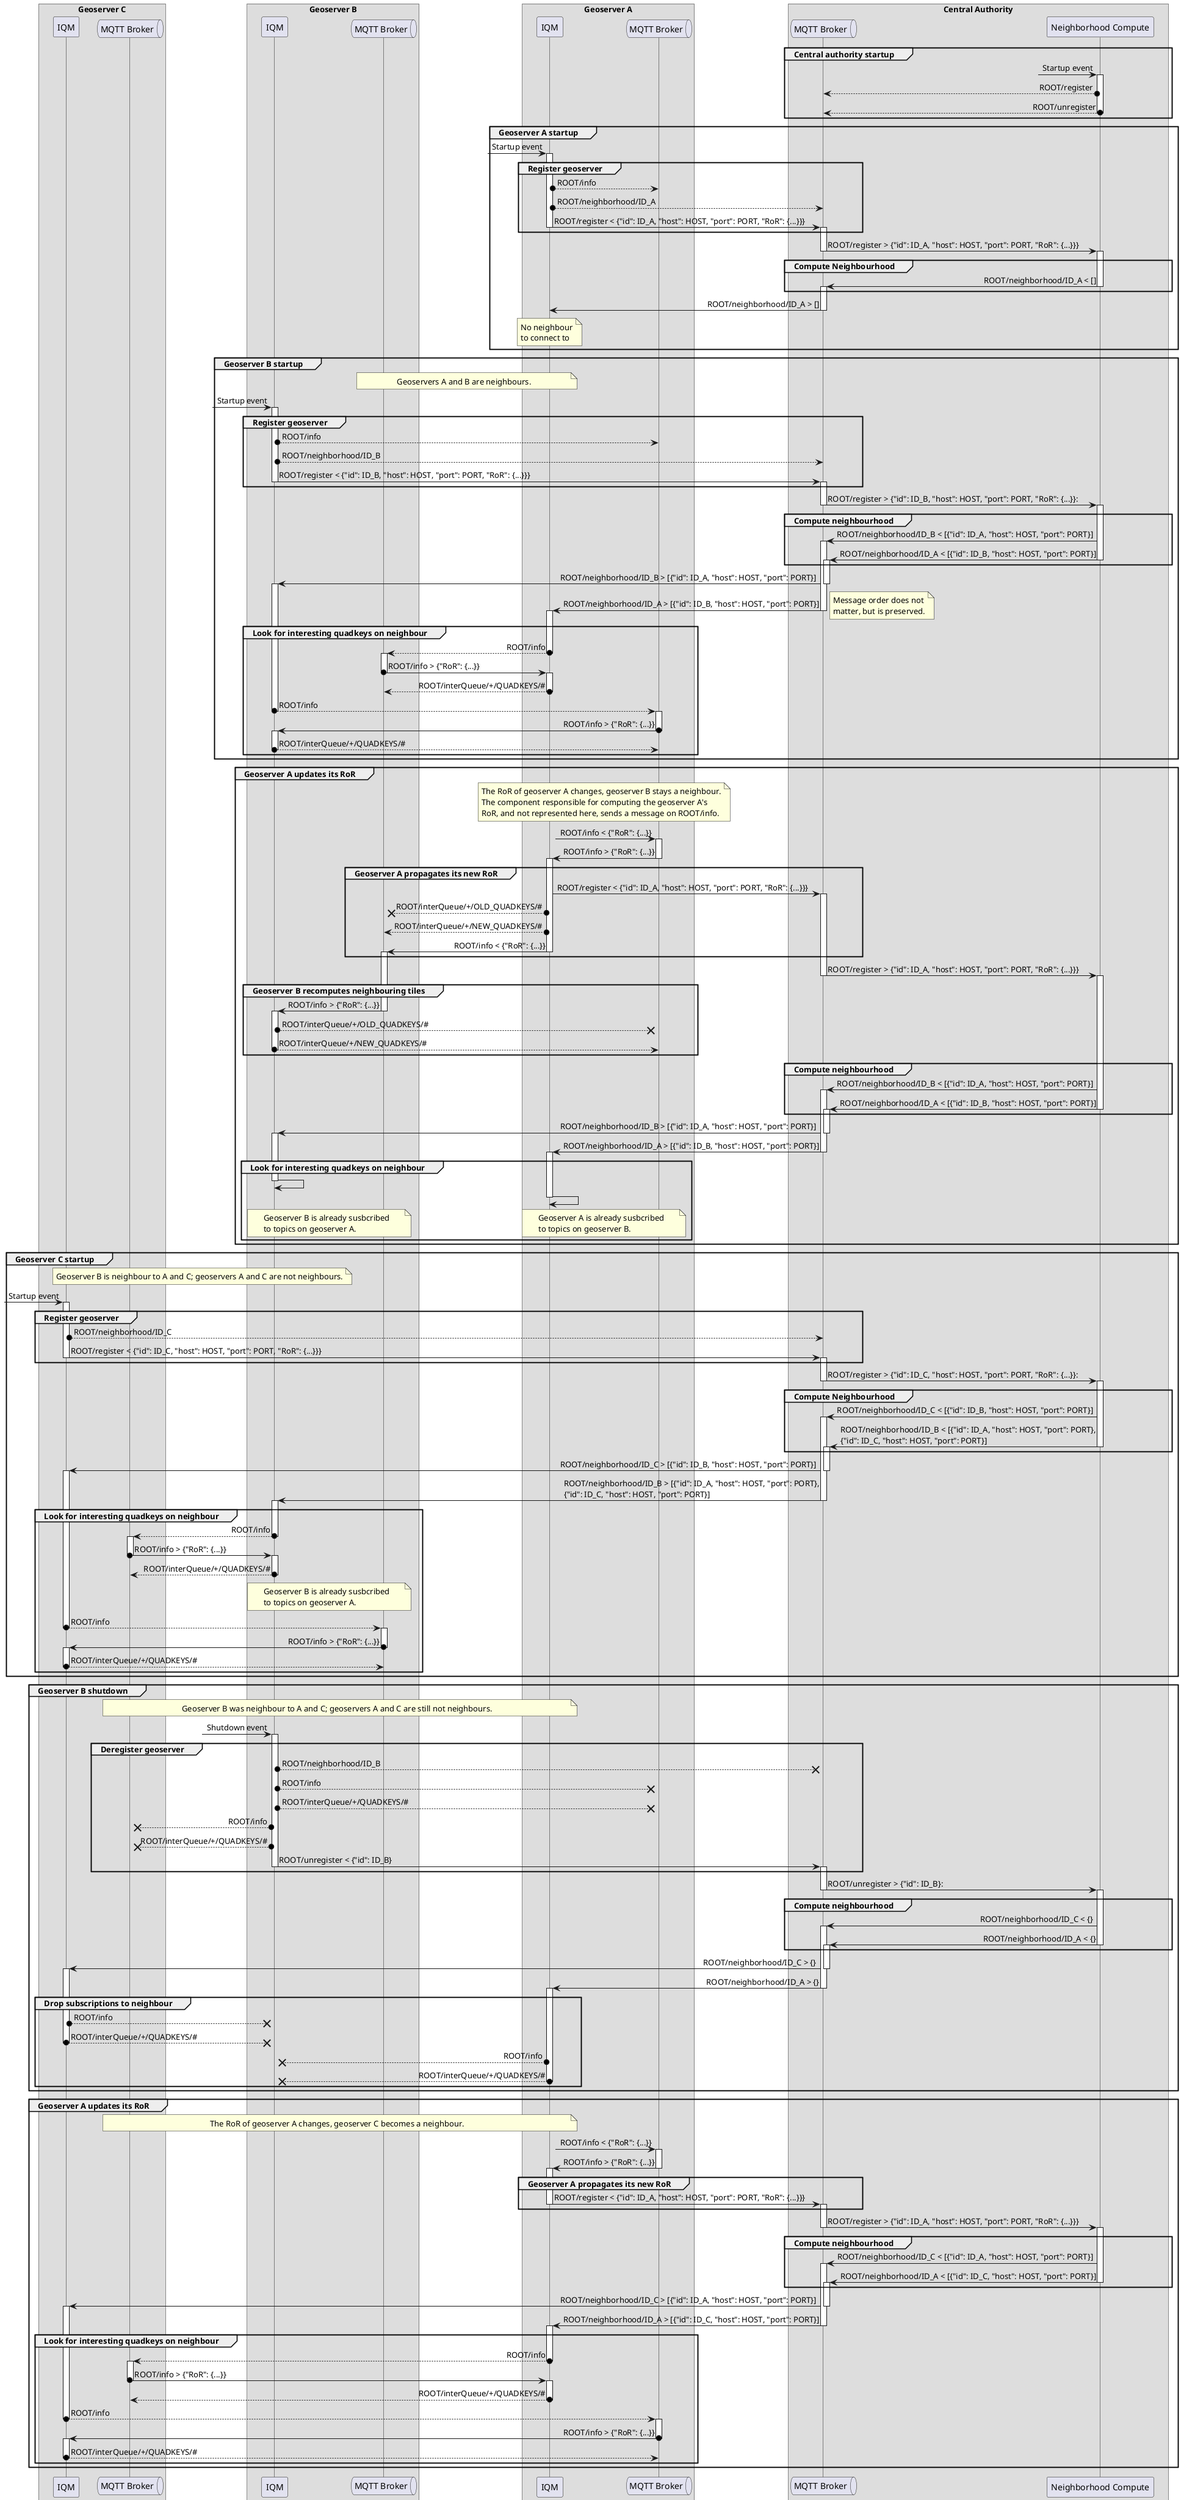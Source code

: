 @startuml
skinparam BoxPadding 40
skinparam LifelineStrategy nosolid
skinparam ParticipantPadding 20
skinparam sequenceMessageAlign direction

box "Geoserver C"
    Participant "IQM" as iqm_C
    Queue "MQTT Broker" as broker_C
endbox
box "Geoserver B"
    Participant "IQM" as iqm_B
    Queue "MQTT Broker" as broker_B
endbox
box "Geoserver A"
    Participant "IQM" as iqm_A
    Queue "MQTT Broker" as broker_A
endbox
box "Central Authority"
  Queue "MQTT Broker" as central_broker
  Participant "Neighborhood Compute" as nghb_app
end box

group Central authority startup
  ?-> nghb_app: Startup event
  activate nghb_app
  nghb_app o--> central_broker: ROOT/register
  nghb_app o--> central_broker: ROOT/unregister
  deactivate nghb_app
end

group Geoserver A startup
  ?-> iqm_A: Startup event
  activate iqm_A
  group Register geoserver
    iqm_A o--> broker_A: ROOT/info
    iqm_A o--> central_broker: ROOT/neighborhood/ID_A
    iqm_A -> central_broker: ROOT/register < {"id": ID_A, "host": HOST, "port": PORT, "RoR": {...}}}
    deactivate iqm_A
    activate central_broker
  end

  central_broker -> nghb_app: ROOT/register > {"id": ID_A, "host": HOST, "port": PORT, "RoR": {...}}}
  deactivate central_broker
  activate nghb_app

  group Compute Neighbourhood
    nghb_app -> central_broker: ROOT/neighborhood/ID_A < []
    deactivate nghb_app
    activate central_broker
  end

  central_broker -> iqm_A: ROOT/neighborhood/ID_A > []
  deactivate central_broker

  note over iqm_A
    No neighbour
    to connect to
  end note
end

group Geoserver B startup
  note over broker_B, iqm_A
    Geoservers A and B are neighbours.
  end note

  ?-> iqm_B: Startup event
  activate iqm_B
  group Register geoserver
    iqm_B o--> broker_A: ROOT/info
    iqm_B o--> central_broker: ROOT/neighborhood/ID_B
    iqm_B -> central_broker: ROOT/register < {"id": ID_B, "host": HOST, "port": PORT, "RoR": {...}}}
    deactivate iqm_B
    activate central_broker
  end

  central_broker -> nghb_app: ROOT/register > {"id": ID_B, "host": HOST, "port": PORT, "RoR": {...}}:
  deactivate central_broker
  activate nghb_app

  group Compute neighbourhood
    nghb_app -> central_broker: ROOT/neighborhood/ID_B < [{"id": ID_A, "host": HOST, "port": PORT}]
    activate central_broker
    nghb_app -> central_broker: ROOT/neighborhood/ID_A < [{"id": ID_B, "host": HOST, "port": PORT}]
    deactivate nghb_app
    activate central_broker
  end

  central_broker -> iqm_B: ROOT/neighborhood/ID_B > [{"id": ID_A, "host": HOST, "port": PORT}]
  deactivate central_broker
  activate iqm_B
  central_broker -> iqm_A: ROOT/neighborhood/ID_A > [{"id": ID_B, "host": HOST, "port": PORT}]
  deactivate central_broker
    note right
      Message order does not
      matter, but is preserved.
    end note
  activate iqm_A

  group Look for interesting quadkeys on neighbour
    iqm_A o--> broker_B: ROOT/info
    deactivate iqm_A
    activate broker_B
    broker_B o-> iqm_A: ROOT/info > {"RoR": {...}}
    deactivate broker_B
    activate iqm_A
    iqm_A o--> broker_B: ROOT/interQueue/+/QUADKEYS/#
    deactivate iqm_A

    iqm_B o--> broker_A: ROOT/info
    deactivate iqm_B
    activate broker_A
    broker_A o-> iqm_B: ROOT/info > {"RoR": {...}}
    deactivate broker_A
    activate iqm_B
    iqm_B o--> broker_A: ROOT/interQueue/+/QUADKEYS/#
    deactivate iqm_B
  end
end

group Geoserver A updates its RoR
  note over iqm_A, broker_A
    The RoR of geoserver A changes, geoserver B stays a neighbour.
    The component responsible for computing the geoserver A's
    RoR, and not represented here, sends a message on ROOT/info.
  end note

  ?-> broker_A: ROOT/info < {"RoR": {...}}
  activate broker_A
  broker_A -> iqm_A: ROOT/info > {"RoR": {...}}
  deactivate broker_A
  activate iqm_A
  group Geoserver A propagates its new RoR
    iqm_A -> central_broker: ROOT/register < {"id": ID_A, "host": HOST, "port": PORT, "RoR": {...}}}
    activate central_broker
    iqm_A o--X broker_B: ROOT/interQueue/+/OLD_QUADKEYS/#
    iqm_A o--> broker_B: ROOT/interQueue/+/NEW_QUADKEYS/#
    iqm_A -> broker_B: ROOT/info < {"RoR": {...}}
    deactivate iqm_A
    activate broker_B
  end

  central_broker -> nghb_app: ROOT/register > {"id": ID_A, "host": HOST, "port": PORT, "RoR": {...}}}
  deactivate central_broker
  activate nghb_app

  group Geoserver B recomputes neighbouring tiles
    broker_B -> iqm_B: ROOT/info > {"RoR": {...}}
    deactivate broker_B
    activate iqm_B
    iqm_B o--X broker_A: ROOT/interQueue/+/OLD_QUADKEYS/#
    iqm_B o--> broker_A: ROOT/interQueue/+/NEW_QUADKEYS/#
    deactivate iqm_B
  end

  group Compute neighbourhood
    nghb_app -> central_broker: ROOT/neighborhood/ID_B < [{"id": ID_A, "host": HOST, "port": PORT}]
    activate central_broker
    nghb_app -> central_broker: ROOT/neighborhood/ID_A < [{"id": ID_B, "host": HOST, "port": PORT}]
    deactivate nghb_app
    activate central_broker
  end

  central_broker -> iqm_B: ROOT/neighborhood/ID_B > [{"id": ID_A, "host": HOST, "port": PORT}]
  deactivate central_broker
  activate iqm_B
  central_broker -> iqm_A: ROOT/neighborhood/ID_A > [{"id": ID_B, "host": HOST, "port": PORT}]
  deactivate central_broker
  activate iqm_A

  group Look for interesting quadkeys on neighbour
    ' Hack: use messages to self, to properly
    ' terminate the activation of IQMs
    iqm_B -> iqm_B:
    deactivate iqm_B
    iqm_A -> iqm_A:
    deactivate iqm_A
    note over iqm_B, broker_B
      Geoserver B is already susbcribed
      to topics on geoserver A.
    end note
    / note over iqm_A, broker_A
      Geoserver A is already susbcribed
      to topics on geoserver B.
    end note
  end
end

group Geoserver C startup
  note over broker_C, iqm_B
    Geoserver B is neighbour to A and C; geoservers A and C are not neighbours.
  end note

  ?-> iqm_C: Startup event
  activate iqm_C
  group Register geoserver
    iqm_C o--> central_broker: ROOT/neighborhood/ID_C
    iqm_C -> central_broker: ROOT/register < {"id": ID_C, "host": HOST, "port": PORT, "RoR": {...}}}
    deactivate iqm_C
    activate central_broker
  end

  central_broker -> nghb_app: ROOT/register > {"id": ID_C, "host": HOST, "port": PORT, "RoR": {...}}:
  deactivate central_broker
  activate nghb_app

  group Compute Neighbourhood
    nghb_app -> central_broker: ROOT/neighborhood/ID_C < [{"id": ID_B, "host": HOST, "port": PORT}]
    activate central_broker
    nghb_app -> central_broker: ROOT/neighborhood/ID_B < [{"id": ID_A, "host": HOST, "port": PORT},\n{"id": ID_C, "host": HOST, "port": PORT}]
    deactivate nghb_app
    activate central_broker
  end

  central_broker -> iqm_C: ROOT/neighborhood/ID_C > [{"id": ID_B, "host": HOST, "port": PORT}]
  deactivate central_broker
  activate iqm_C
  central_broker -> iqm_B: ROOT/neighborhood/ID_B > [{"id": ID_A, "host": HOST, "port": PORT},\n{"id": ID_C, "host": HOST, "port": PORT}]
  deactivate central_broker
  activate iqm_B

  group Look for interesting quadkeys on neighbour
    iqm_B o--> broker_C: ROOT/info
    deactivate iqm_B
    activate broker_C
    broker_C o-> iqm_B: ROOT/info > {"RoR": {...}}
    deactivate broker_C
    activate iqm_B
    iqm_B o--> broker_C: ROOT/interQueue/+/QUADKEYS/#
    deactivate iqm_B
    note over iqm_B, broker_B
      Geoserver B is already susbcribed
      to topics on geoserver A.
    end note

    iqm_C o--> broker_B: ROOT/info
    deactivate iqm_C
    activate broker_B
    broker_B o-> iqm_C: ROOT/info > {"RoR": {...}}
    deactivate broker_B
    activate iqm_C
    iqm_C o--> broker_B: ROOT/interQueue/+/QUADKEYS/#
    deactivate iqm_C
  end
end

group Geoserver B shutdown
  note over broker_C, iqm_A
    Geoserver B was neighbour to A and C; geoservers A and C are still not neighbours.
  end note

  ?-> iqm_B: Shutdown event
  activate iqm_B
  group Deregister geoserver
    iqm_B o--X central_broker: ROOT/neighborhood/ID_B
    iqm_B o--X broker_A: ROOT/info
    iqm_B o--X broker_A: ROOT/interQueue/+/QUADKEYS/#
    iqm_B o--X broker_C: ROOT/info
    iqm_B o--X broker_C: ROOT/interQueue/+/QUADKEYS/#
    iqm_B -> central_broker: ROOT/unregister < {"id": ID_B}
    deactivate iqm_B
    activate central_broker
  end

  central_broker -> nghb_app: ROOT/unregister > {"id": ID_B}:
  deactivate central_broker
  activate nghb_app

  group Compute neighbourhood
    nghb_app -> central_broker: ROOT/neighborhood/ID_C < {}
    activate central_broker
    nghb_app -> central_broker: ROOT/neighborhood/ID_A < {}
    deactivate nghb_app
    activate central_broker
  end

  central_broker -> iqm_C: ROOT/neighborhood/ID_C > {}
  deactivate central_broker
  activate iqm_C
  central_broker -> iqm_A: ROOT/neighborhood/ID_A > {}
  deactivate central_broker
  activate iqm_A

  group Drop subscriptions to neighbour
    iqm_C o--X iqm_B: ROOT/info
    iqm_C o--X iqm_B: ROOT/interQueue/+/QUADKEYS/#
    deactivate iqm_C
    iqm_A o--X iqm_B: ROOT/info
    iqm_A o--X iqm_B: ROOT/interQueue/+/QUADKEYS/#
    deactivate iqm_A
  end
end

group Geoserver A updates its RoR
  note over broker_C, iqm_A
    The RoR of geoserver A changes, geoserver C becomes a neighbour.
  end note

  ?-> broker_A: ROOT/info < {"RoR": {...}}
  activate broker_A
  broker_A -> iqm_A: ROOT/info > {"RoR": {...}}
  deactivate broker_A
  activate iqm_A
  group Geoserver A propagates its new RoR
    iqm_A -> central_broker: ROOT/register < {"id": ID_A, "host": HOST, "port": PORT, "RoR": {...}}}
    deactivate iqm_A
    activate central_broker
  end

  central_broker -> nghb_app: ROOT/register > {"id": ID_A, "host": HOST, "port": PORT, "RoR": {...}}}
  deactivate central_broker
  activate nghb_app

  group Compute neighbourhood
    nghb_app -> central_broker: ROOT/neighborhood/ID_C < [{"id": ID_A, "host": HOST, "port": PORT}]
    activate central_broker
    nghb_app -> central_broker: ROOT/neighborhood/ID_A < [{"id": ID_C, "host": HOST, "port": PORT}]
    deactivate nghb_app
    activate central_broker
  end

  central_broker -> iqm_C: ROOT/neighborhood/ID_C > [{"id": ID_A, "host": HOST, "port": PORT}]
  deactivate central_broker
  activate iqm_C
  central_broker -> iqm_A: ROOT/neighborhood/ID_A > [{"id": ID_C, "host": HOST, "port": PORT}]
  deactivate central_broker
  activate iqm_A

  group Look for interesting quadkeys on neighbour
    iqm_A o--> broker_C: ROOT/info
    deactivate iqm_A
    activate broker_C
    broker_C o-> iqm_A: ROOT/info > {"RoR": {...}}
    deactivate broker_C
    activate iqm_A
    iqm_A o--> broker_C: ROOT/interQueue/+/QUADKEYS/#
    deactivate iqm_A

    iqm_C o--> broker_A: ROOT/info
    deactivate iqm_C
    activate broker_A
    broker_A o-> iqm_C: ROOT/info > {"RoR": {...}}
    deactivate broker_A
    activate iqm_C
    iqm_C o--> broker_A: ROOT/interQueue/+/QUADKEYS/#
    deactivate iqm_C
  end
end

@enduml
